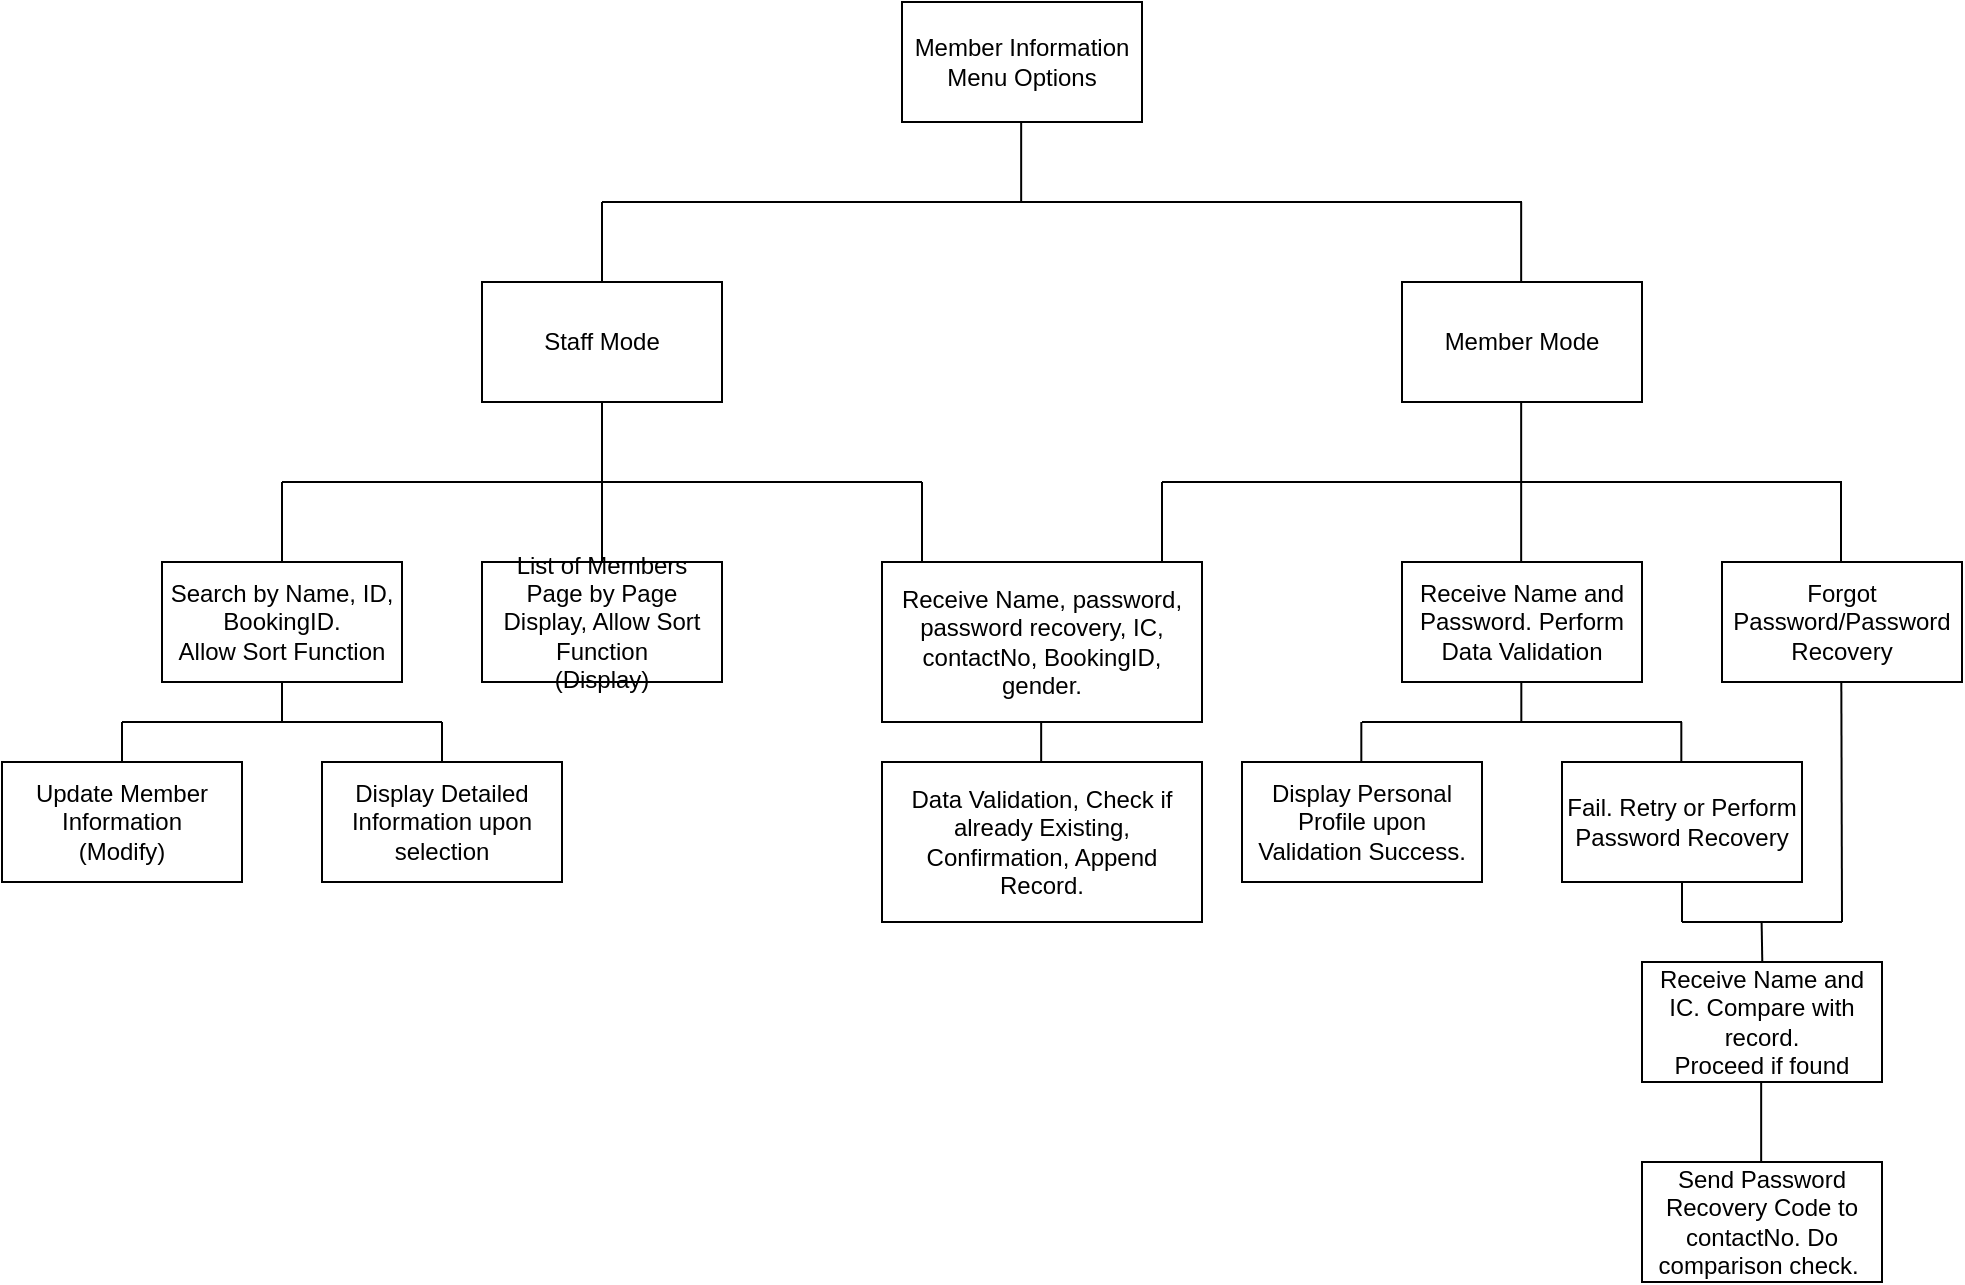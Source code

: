 <mxfile scale="1" border="0" version="24.2.0" type="github">
  <diagram name="Page-1" id="hbOpWvWbVDZabJqtMiut">
    <mxGraphModel dx="906" dy="461" grid="1" gridSize="10" guides="1" tooltips="1" connect="1" arrows="1" fold="1" page="1" pageScale="1" pageWidth="850" pageHeight="1100" math="0" shadow="0">
      <root>
        <mxCell id="0" />
        <mxCell id="1" parent="0" />
        <mxCell id="6SAP_D4yRiOfoFRH9wVL-1" value="Member Information&lt;div&gt;Menu Options&lt;/div&gt;" style="rounded=0;whiteSpace=wrap;html=1;" parent="1" vertex="1">
          <mxGeometry x="550" y="40" width="120" height="60" as="geometry" />
        </mxCell>
        <mxCell id="6SAP_D4yRiOfoFRH9wVL-2" value="Update Member Information&lt;div&gt;(Modify)&lt;/div&gt;" style="rounded=0;whiteSpace=wrap;html=1;" parent="1" vertex="1">
          <mxGeometry x="100" y="420" width="120" height="60" as="geometry" />
        </mxCell>
        <mxCell id="6SAP_D4yRiOfoFRH9wVL-12" value="" style="endArrow=none;html=1;rounded=0;exitX=0.5;exitY=1;exitDx=0;exitDy=0;" parent="1" edge="1" source="YgahVYxuKnuV_hJvNT-6-1">
          <mxGeometry width="50" height="50" relative="1" as="geometry">
            <mxPoint x="300" y="240" as="sourcePoint" />
            <mxPoint x="400" y="280" as="targetPoint" />
          </mxGeometry>
        </mxCell>
        <mxCell id="6SAP_D4yRiOfoFRH9wVL-13" value="List of Members&lt;div&gt;Page by Page Display, Allow Sort Function&lt;/div&gt;&lt;div&gt;(Display)&lt;/div&gt;" style="rounded=0;whiteSpace=wrap;html=1;" parent="1" vertex="1">
          <mxGeometry x="340" y="320" width="120" height="60" as="geometry" />
        </mxCell>
        <mxCell id="6SAP_D4yRiOfoFRH9wVL-14" value="&lt;div&gt;Receive Name, password, password recovery, IC, contactNo&lt;span style=&quot;background-color: initial;&quot;&gt;, BookingID, gender.&lt;/span&gt;&lt;/div&gt;" style="rounded=0;whiteSpace=wrap;html=1;" parent="1" vertex="1">
          <mxGeometry x="540" y="320" width="160" height="80" as="geometry" />
        </mxCell>
        <mxCell id="6SAP_D4yRiOfoFRH9wVL-16" value="Search by Name, ID, BookingID.&lt;div&gt;Allow Sort Function&lt;/div&gt;" style="rounded=0;whiteSpace=wrap;html=1;" parent="1" vertex="1">
          <mxGeometry x="180" y="320" width="120" height="60" as="geometry" />
        </mxCell>
        <mxCell id="6SAP_D4yRiOfoFRH9wVL-17" value="" style="endArrow=none;html=1;rounded=0;" parent="1" edge="1">
          <mxGeometry width="50" height="50" relative="1" as="geometry">
            <mxPoint x="240" y="280" as="sourcePoint" />
            <mxPoint x="560" y="280" as="targetPoint" />
          </mxGeometry>
        </mxCell>
        <mxCell id="6SAP_D4yRiOfoFRH9wVL-27" value="Display Detailed Information upon selection" style="rounded=0;whiteSpace=wrap;html=1;" parent="1" vertex="1">
          <mxGeometry x="260" y="420" width="120" height="60" as="geometry" />
        </mxCell>
        <mxCell id="6SAP_D4yRiOfoFRH9wVL-29" value="Data Validation, Check if already Existing, Confirmation, Append Record." style="rounded=0;whiteSpace=wrap;html=1;" parent="1" vertex="1">
          <mxGeometry x="540" y="420" width="160" height="80" as="geometry" />
        </mxCell>
        <mxCell id="6SAP_D4yRiOfoFRH9wVL-33" value="" style="endArrow=none;html=1;rounded=0;entryX=0.5;entryY=1;entryDx=0;entryDy=0;" parent="1" target="6SAP_D4yRiOfoFRH9wVL-16" edge="1">
          <mxGeometry width="50" height="50" relative="1" as="geometry">
            <mxPoint x="240" y="400" as="sourcePoint" />
            <mxPoint x="220" y="390" as="targetPoint" />
          </mxGeometry>
        </mxCell>
        <mxCell id="YgahVYxuKnuV_hJvNT-6-1" value="Staff Mode" style="rounded=0;whiteSpace=wrap;html=1;" parent="1" vertex="1">
          <mxGeometry x="340" y="180" width="120" height="60" as="geometry" />
        </mxCell>
        <mxCell id="YgahVYxuKnuV_hJvNT-6-2" value="" style="endArrow=none;html=1;rounded=0;" parent="1" edge="1">
          <mxGeometry width="50" height="50" relative="1" as="geometry">
            <mxPoint x="400" y="140" as="sourcePoint" />
            <mxPoint x="860" y="140" as="targetPoint" />
          </mxGeometry>
        </mxCell>
        <mxCell id="YgahVYxuKnuV_hJvNT-6-3" value="" style="endArrow=none;html=1;rounded=0;entryX=0.5;entryY=0;entryDx=0;entryDy=0;" parent="1" edge="1" target="YgahVYxuKnuV_hJvNT-6-1">
          <mxGeometry width="50" height="50" relative="1" as="geometry">
            <mxPoint x="400" y="140" as="sourcePoint" />
            <mxPoint x="299.58" y="180" as="targetPoint" />
          </mxGeometry>
        </mxCell>
        <mxCell id="YgahVYxuKnuV_hJvNT-6-4" value="" style="endArrow=none;html=1;rounded=0;" parent="1" edge="1">
          <mxGeometry width="50" height="50" relative="1" as="geometry">
            <mxPoint x="609.58" y="100" as="sourcePoint" />
            <mxPoint x="609.58" y="140" as="targetPoint" />
          </mxGeometry>
        </mxCell>
        <mxCell id="YgahVYxuKnuV_hJvNT-6-5" value="Member Mode" style="rounded=0;whiteSpace=wrap;html=1;" parent="1" vertex="1">
          <mxGeometry x="800" y="180" width="120" height="60" as="geometry" />
        </mxCell>
        <mxCell id="YgahVYxuKnuV_hJvNT-6-7" value="" style="endArrow=none;html=1;rounded=0;" parent="1" edge="1">
          <mxGeometry width="50" height="50" relative="1" as="geometry">
            <mxPoint x="859.58" y="140" as="sourcePoint" />
            <mxPoint x="859.58" y="180" as="targetPoint" />
          </mxGeometry>
        </mxCell>
        <mxCell id="YgahVYxuKnuV_hJvNT-6-9" value="" style="endArrow=none;html=1;rounded=0;" parent="1" edge="1">
          <mxGeometry width="50" height="50" relative="1" as="geometry">
            <mxPoint x="859.58" y="240" as="sourcePoint" />
            <mxPoint x="859.58" y="280" as="targetPoint" />
          </mxGeometry>
        </mxCell>
        <mxCell id="YgahVYxuKnuV_hJvNT-6-10" value="" style="endArrow=none;html=1;rounded=0;" parent="1" edge="1">
          <mxGeometry width="50" height="50" relative="1" as="geometry">
            <mxPoint x="680" y="280" as="sourcePoint" />
            <mxPoint x="1020" y="280" as="targetPoint" />
          </mxGeometry>
        </mxCell>
        <mxCell id="YgahVYxuKnuV_hJvNT-6-12" value="" style="endArrow=none;html=1;rounded=0;entryX=0.875;entryY=0;entryDx=0;entryDy=0;entryPerimeter=0;" parent="1" edge="1" target="6SAP_D4yRiOfoFRH9wVL-14">
          <mxGeometry width="50" height="50" relative="1" as="geometry">
            <mxPoint x="680" y="280" as="sourcePoint" />
            <mxPoint x="700" y="320" as="targetPoint" />
          </mxGeometry>
        </mxCell>
        <mxCell id="YgahVYxuKnuV_hJvNT-6-13" value="" style="endArrow=none;html=1;rounded=0;" parent="1" edge="1">
          <mxGeometry width="50" height="50" relative="1" as="geometry">
            <mxPoint x="1019.5" y="280" as="sourcePoint" />
            <mxPoint x="1019.5" y="320" as="targetPoint" />
          </mxGeometry>
        </mxCell>
        <mxCell id="YgahVYxuKnuV_hJvNT-6-28" value="" style="endArrow=none;html=1;rounded=0;" parent="1" edge="1">
          <mxGeometry width="50" height="50" relative="1" as="geometry">
            <mxPoint x="859.58" y="280" as="sourcePoint" />
            <mxPoint x="859.58" y="320" as="targetPoint" />
          </mxGeometry>
        </mxCell>
        <mxCell id="YgahVYxuKnuV_hJvNT-6-30" value="&lt;div&gt;Receive Name and Password. Perform Data Validation&lt;/div&gt;" style="rounded=0;whiteSpace=wrap;html=1;" parent="1" vertex="1">
          <mxGeometry x="800" y="320" width="120" height="60" as="geometry" />
        </mxCell>
        <mxCell id="YgahVYxuKnuV_hJvNT-6-32" value="" style="endArrow=none;html=1;rounded=0;" parent="1" edge="1">
          <mxGeometry width="50" height="50" relative="1" as="geometry">
            <mxPoint x="859.66" y="400" as="sourcePoint" />
            <mxPoint x="859.66" y="380" as="targetPoint" />
          </mxGeometry>
        </mxCell>
        <mxCell id="YgahVYxuKnuV_hJvNT-6-33" value="" style="endArrow=none;html=1;rounded=0;" parent="1" edge="1">
          <mxGeometry width="50" height="50" relative="1" as="geometry">
            <mxPoint x="940" y="400" as="sourcePoint" />
            <mxPoint x="780" y="400" as="targetPoint" />
          </mxGeometry>
        </mxCell>
        <mxCell id="YgahVYxuKnuV_hJvNT-6-34" value="" style="endArrow=none;html=1;rounded=0;" parent="1" edge="1">
          <mxGeometry width="50" height="50" relative="1" as="geometry">
            <mxPoint x="779.66" y="420" as="sourcePoint" />
            <mxPoint x="779.66" y="400" as="targetPoint" />
          </mxGeometry>
        </mxCell>
        <mxCell id="YgahVYxuKnuV_hJvNT-6-35" value="" style="endArrow=none;html=1;rounded=0;" parent="1" edge="1">
          <mxGeometry width="50" height="50" relative="1" as="geometry">
            <mxPoint x="939.66" y="420" as="sourcePoint" />
            <mxPoint x="939.66" y="400" as="targetPoint" />
          </mxGeometry>
        </mxCell>
        <mxCell id="YgahVYxuKnuV_hJvNT-6-36" value="Fail. Retry or Perform Password Recovery" style="rounded=0;whiteSpace=wrap;html=1;" parent="1" vertex="1">
          <mxGeometry x="880" y="420" width="120" height="60" as="geometry" />
        </mxCell>
        <mxCell id="YgahVYxuKnuV_hJvNT-6-37" value="Display Personal Profile upon Validation Success." style="rounded=0;whiteSpace=wrap;html=1;" parent="1" vertex="1">
          <mxGeometry x="720" y="420" width="120" height="60" as="geometry" />
        </mxCell>
        <mxCell id="YgahVYxuKnuV_hJvNT-6-38" value="Forgot Password/Password Recovery" style="rounded=0;whiteSpace=wrap;html=1;" parent="1" vertex="1">
          <mxGeometry x="960" y="320" width="120" height="60" as="geometry" />
        </mxCell>
        <mxCell id="YgahVYxuKnuV_hJvNT-6-39" value="" style="endArrow=none;html=1;rounded=0;" parent="1" edge="1">
          <mxGeometry width="50" height="50" relative="1" as="geometry">
            <mxPoint x="1019.66" y="380" as="sourcePoint" />
            <mxPoint x="1020" y="500" as="targetPoint" />
          </mxGeometry>
        </mxCell>
        <mxCell id="YgahVYxuKnuV_hJvNT-6-40" value="&lt;div&gt;Receive Name and IC. Compare with record.&lt;/div&gt;&lt;div&gt;Proceed if found&lt;/div&gt;" style="rounded=0;whiteSpace=wrap;html=1;" parent="1" vertex="1">
          <mxGeometry x="920" y="520" width="120" height="60" as="geometry" />
        </mxCell>
        <mxCell id="YgahVYxuKnuV_hJvNT-6-42" value="" style="endArrow=none;html=1;rounded=0;entryX=0.5;entryY=1;entryDx=0;entryDy=0;" parent="1" edge="1" target="YgahVYxuKnuV_hJvNT-6-36">
          <mxGeometry width="50" height="50" relative="1" as="geometry">
            <mxPoint x="940" y="500" as="sourcePoint" />
            <mxPoint x="940" y="590" as="targetPoint" />
          </mxGeometry>
        </mxCell>
        <mxCell id="YgahVYxuKnuV_hJvNT-6-43" value="" style="endArrow=none;html=1;rounded=0;" parent="1" edge="1">
          <mxGeometry width="50" height="50" relative="1" as="geometry">
            <mxPoint x="940" y="500" as="sourcePoint" />
            <mxPoint x="1020" y="500" as="targetPoint" />
          </mxGeometry>
        </mxCell>
        <mxCell id="YgahVYxuKnuV_hJvNT-6-44" value="" style="endArrow=none;html=1;rounded=0;" parent="1" edge="1">
          <mxGeometry width="50" height="50" relative="1" as="geometry">
            <mxPoint x="980.15" y="520" as="sourcePoint" />
            <mxPoint x="979.81" y="500" as="targetPoint" />
          </mxGeometry>
        </mxCell>
        <mxCell id="YgahVYxuKnuV_hJvNT-6-45" value="" style="endArrow=none;html=1;rounded=0;" parent="1" edge="1">
          <mxGeometry width="50" height="50" relative="1" as="geometry">
            <mxPoint x="979.58" y="580" as="sourcePoint" />
            <mxPoint x="979.58" y="620" as="targetPoint" />
          </mxGeometry>
        </mxCell>
        <mxCell id="YgahVYxuKnuV_hJvNT-6-46" value="&lt;div&gt;Send Password Recovery Code to contactNo. Do comparison check.&amp;nbsp;&lt;/div&gt;" style="rounded=0;whiteSpace=wrap;html=1;" parent="1" vertex="1">
          <mxGeometry x="920" y="620" width="120" height="60" as="geometry" />
        </mxCell>
        <mxCell id="LmwtrR-wuKIWkI-oltM0-1" value="" style="endArrow=none;html=1;rounded=0;exitX=0.125;exitY=0;exitDx=0;exitDy=0;exitPerimeter=0;" parent="1" source="6SAP_D4yRiOfoFRH9wVL-14" edge="1">
          <mxGeometry width="50" height="50" relative="1" as="geometry">
            <mxPoint x="540" y="320" as="sourcePoint" />
            <mxPoint x="560" y="280" as="targetPoint" />
          </mxGeometry>
        </mxCell>
        <mxCell id="LmwtrR-wuKIWkI-oltM0-2" value="" style="endArrow=none;html=1;rounded=0;exitX=0.5;exitY=0;exitDx=0;exitDy=0;" parent="1" edge="1">
          <mxGeometry width="50" height="50" relative="1" as="geometry">
            <mxPoint x="400" y="320" as="sourcePoint" />
            <mxPoint x="400" y="280" as="targetPoint" />
          </mxGeometry>
        </mxCell>
        <mxCell id="LmwtrR-wuKIWkI-oltM0-3" value="" style="endArrow=none;html=1;rounded=0;exitX=0.5;exitY=0;exitDx=0;exitDy=0;" parent="1" edge="1">
          <mxGeometry width="50" height="50" relative="1" as="geometry">
            <mxPoint x="240" y="320" as="sourcePoint" />
            <mxPoint x="240" y="280" as="targetPoint" />
          </mxGeometry>
        </mxCell>
        <mxCell id="_I3ZqnysZdSY9MOaajtJ-6" value="" style="endArrow=none;html=1;rounded=0;" parent="1" edge="1">
          <mxGeometry width="50" height="50" relative="1" as="geometry">
            <mxPoint x="619.58" y="420" as="sourcePoint" />
            <mxPoint x="619.58" y="400" as="targetPoint" />
          </mxGeometry>
        </mxCell>
        <mxCell id="RO82bco7nAGax6CSEV-D-1" value="" style="endArrow=none;html=1;rounded=0;" edge="1" parent="1">
          <mxGeometry width="50" height="50" relative="1" as="geometry">
            <mxPoint x="320" y="400" as="sourcePoint" />
            <mxPoint x="160" y="400" as="targetPoint" />
          </mxGeometry>
        </mxCell>
        <mxCell id="RO82bco7nAGax6CSEV-D-3" value="" style="endArrow=none;html=1;rounded=0;entryX=0.5;entryY=0;entryDx=0;entryDy=0;" edge="1" parent="1" target="6SAP_D4yRiOfoFRH9wVL-27">
          <mxGeometry width="50" height="50" relative="1" as="geometry">
            <mxPoint x="320" y="400" as="sourcePoint" />
            <mxPoint x="430" y="420" as="targetPoint" />
          </mxGeometry>
        </mxCell>
        <mxCell id="RO82bco7nAGax6CSEV-D-4" value="" style="endArrow=none;html=1;rounded=0;" edge="1" parent="1">
          <mxGeometry width="50" height="50" relative="1" as="geometry">
            <mxPoint x="160" y="420" as="sourcePoint" />
            <mxPoint x="160" y="400" as="targetPoint" />
          </mxGeometry>
        </mxCell>
      </root>
    </mxGraphModel>
  </diagram>
</mxfile>
